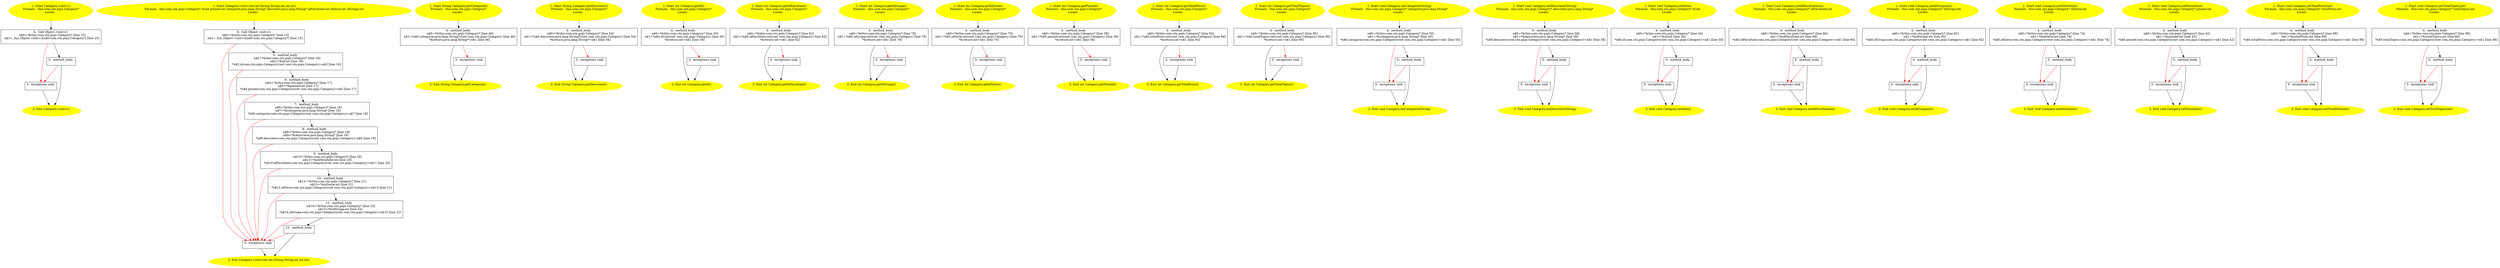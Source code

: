 /* @generated */
digraph cfg {
"com.stn.pojo.Category.<init>().133b223974e4dd59ea2a80d62c53093b_1" [label="1: Start Category.<init>()\nFormals:  this:com.stn.pojo.Category*\nLocals:  \n  " color=yellow style=filled]
	

	 "com.stn.pojo.Category.<init>().133b223974e4dd59ea2a80d62c53093b_1" -> "com.stn.pojo.Category.<init>().133b223974e4dd59ea2a80d62c53093b_4" ;
"com.stn.pojo.Category.<init>().133b223974e4dd59ea2a80d62c53093b_2" [label="2: Exit Category.<init>() \n  " color=yellow style=filled]
	

"com.stn.pojo.Category.<init>().133b223974e4dd59ea2a80d62c53093b_3" [label="3:  exceptions sink \n  " shape="box"]
	

	 "com.stn.pojo.Category.<init>().133b223974e4dd59ea2a80d62c53093b_3" -> "com.stn.pojo.Category.<init>().133b223974e4dd59ea2a80d62c53093b_2" ;
"com.stn.pojo.Category.<init>().133b223974e4dd59ea2a80d62c53093b_4" [label="4:  Call Object.<init>() \n   n$0=*&this:com.stn.pojo.Category* [line 25]\n  n$1=_fun_Object.<init>()(n$0:com.stn.pojo.Category*) [line 25]\n " shape="box"]
	

	 "com.stn.pojo.Category.<init>().133b223974e4dd59ea2a80d62c53093b_4" -> "com.stn.pojo.Category.<init>().133b223974e4dd59ea2a80d62c53093b_5" ;
	 "com.stn.pojo.Category.<init>().133b223974e4dd59ea2a80d62c53093b_4" -> "com.stn.pojo.Category.<init>().133b223974e4dd59ea2a80d62c53093b_3" [color="red" ];
"com.stn.pojo.Category.<init>().133b223974e4dd59ea2a80d62c53093b_5" [label="5:  method_body \n  " shape="box"]
	

	 "com.stn.pojo.Category.<init>().133b223974e4dd59ea2a80d62c53093b_5" -> "com.stn.pojo.Category.<init>().133b223974e4dd59ea2a80d62c53093b_2" ;
	 "com.stn.pojo.Category.<init>().133b223974e4dd59ea2a80d62c53093b_5" -> "com.stn.pojo.Category.<init>().133b223974e4dd59ea2a80d62c53093b_3" [color="red" ];
"com.stn.pojo.Category.<init>(int,int,java.lang.String,java.lang.String,int,int,int).1aae266f94f0ff9797b8d14eb4450d93_1" [label="1: Start Category.<init>(int,int,String,String,int,int,int)\nFormals:  this:com.stn.pojo.Category* id:int pinned:int categorie:java.lang.String* descriere:java.lang.String* idFacultate:int idSerie:int idGrupa:int\nLocals:  \n  " color=yellow style=filled]
	

	 "com.stn.pojo.Category.<init>(int,int,java.lang.String,java.lang.String,int,int,int).1aae266f94f0ff9797b8d14eb4450d93_1" -> "com.stn.pojo.Category.<init>(int,int,java.lang.String,java.lang.String,int,int,int).1aae266f94f0ff9797b8d14eb4450d93_4" ;
"com.stn.pojo.Category.<init>(int,int,java.lang.String,java.lang.String,int,int,int).1aae266f94f0ff9797b8d14eb4450d93_2" [label="2: Exit Category.<init>(int,int,String,String,int,int,int) \n  " color=yellow style=filled]
	

"com.stn.pojo.Category.<init>(int,int,java.lang.String,java.lang.String,int,int,int).1aae266f94f0ff9797b8d14eb4450d93_3" [label="3:  exceptions sink \n  " shape="box"]
	

	 "com.stn.pojo.Category.<init>(int,int,java.lang.String,java.lang.String,int,int,int).1aae266f94f0ff9797b8d14eb4450d93_3" -> "com.stn.pojo.Category.<init>(int,int,java.lang.String,java.lang.String,int,int,int).1aae266f94f0ff9797b8d14eb4450d93_2" ;
"com.stn.pojo.Category.<init>(int,int,java.lang.String,java.lang.String,int,int,int).1aae266f94f0ff9797b8d14eb4450d93_4" [label="4:  Call Object.<init>() \n   n$0=*&this:com.stn.pojo.Category* [line 15]\n  n$1=_fun_Object.<init>()(n$0:com.stn.pojo.Category*) [line 15]\n " shape="box"]
	

	 "com.stn.pojo.Category.<init>(int,int,java.lang.String,java.lang.String,int,int,int).1aae266f94f0ff9797b8d14eb4450d93_4" -> "com.stn.pojo.Category.<init>(int,int,java.lang.String,java.lang.String,int,int,int).1aae266f94f0ff9797b8d14eb4450d93_5" ;
	 "com.stn.pojo.Category.<init>(int,int,java.lang.String,java.lang.String,int,int,int).1aae266f94f0ff9797b8d14eb4450d93_4" -> "com.stn.pojo.Category.<init>(int,int,java.lang.String,java.lang.String,int,int,int).1aae266f94f0ff9797b8d14eb4450d93_3" [color="red" ];
"com.stn.pojo.Category.<init>(int,int,java.lang.String,java.lang.String,int,int,int).1aae266f94f0ff9797b8d14eb4450d93_5" [label="5:  method_body \n   n$2=*&this:com.stn.pojo.Category* [line 16]\n  n$3=*&id:int [line 16]\n  *n$2.id:com.stn.pojo.Category(root com.stn.pojo.Category)=n$3 [line 16]\n " shape="box"]
	

	 "com.stn.pojo.Category.<init>(int,int,java.lang.String,java.lang.String,int,int,int).1aae266f94f0ff9797b8d14eb4450d93_5" -> "com.stn.pojo.Category.<init>(int,int,java.lang.String,java.lang.String,int,int,int).1aae266f94f0ff9797b8d14eb4450d93_6" ;
	 "com.stn.pojo.Category.<init>(int,int,java.lang.String,java.lang.String,int,int,int).1aae266f94f0ff9797b8d14eb4450d93_5" -> "com.stn.pojo.Category.<init>(int,int,java.lang.String,java.lang.String,int,int,int).1aae266f94f0ff9797b8d14eb4450d93_3" [color="red" ];
"com.stn.pojo.Category.<init>(int,int,java.lang.String,java.lang.String,int,int,int).1aae266f94f0ff9797b8d14eb4450d93_6" [label="6:  method_body \n   n$4=*&this:com.stn.pojo.Category* [line 17]\n  n$5=*&pinned:int [line 17]\n  *n$4.pinned:com.stn.pojo.Category(root com.stn.pojo.Category)=n$5 [line 17]\n " shape="box"]
	

	 "com.stn.pojo.Category.<init>(int,int,java.lang.String,java.lang.String,int,int,int).1aae266f94f0ff9797b8d14eb4450d93_6" -> "com.stn.pojo.Category.<init>(int,int,java.lang.String,java.lang.String,int,int,int).1aae266f94f0ff9797b8d14eb4450d93_7" ;
	 "com.stn.pojo.Category.<init>(int,int,java.lang.String,java.lang.String,int,int,int).1aae266f94f0ff9797b8d14eb4450d93_6" -> "com.stn.pojo.Category.<init>(int,int,java.lang.String,java.lang.String,int,int,int).1aae266f94f0ff9797b8d14eb4450d93_3" [color="red" ];
"com.stn.pojo.Category.<init>(int,int,java.lang.String,java.lang.String,int,int,int).1aae266f94f0ff9797b8d14eb4450d93_7" [label="7:  method_body \n   n$6=*&this:com.stn.pojo.Category* [line 18]\n  n$7=*&categorie:java.lang.String* [line 18]\n  *n$6.categorie:com.stn.pojo.Category(root com.stn.pojo.Category)=n$7 [line 18]\n " shape="box"]
	

	 "com.stn.pojo.Category.<init>(int,int,java.lang.String,java.lang.String,int,int,int).1aae266f94f0ff9797b8d14eb4450d93_7" -> "com.stn.pojo.Category.<init>(int,int,java.lang.String,java.lang.String,int,int,int).1aae266f94f0ff9797b8d14eb4450d93_8" ;
	 "com.stn.pojo.Category.<init>(int,int,java.lang.String,java.lang.String,int,int,int).1aae266f94f0ff9797b8d14eb4450d93_7" -> "com.stn.pojo.Category.<init>(int,int,java.lang.String,java.lang.String,int,int,int).1aae266f94f0ff9797b8d14eb4450d93_3" [color="red" ];
"com.stn.pojo.Category.<init>(int,int,java.lang.String,java.lang.String,int,int,int).1aae266f94f0ff9797b8d14eb4450d93_8" [label="8:  method_body \n   n$8=*&this:com.stn.pojo.Category* [line 19]\n  n$9=*&descriere:java.lang.String* [line 19]\n  *n$8.descriere:com.stn.pojo.Category(root com.stn.pojo.Category)=n$9 [line 19]\n " shape="box"]
	

	 "com.stn.pojo.Category.<init>(int,int,java.lang.String,java.lang.String,int,int,int).1aae266f94f0ff9797b8d14eb4450d93_8" -> "com.stn.pojo.Category.<init>(int,int,java.lang.String,java.lang.String,int,int,int).1aae266f94f0ff9797b8d14eb4450d93_9" ;
	 "com.stn.pojo.Category.<init>(int,int,java.lang.String,java.lang.String,int,int,int).1aae266f94f0ff9797b8d14eb4450d93_8" -> "com.stn.pojo.Category.<init>(int,int,java.lang.String,java.lang.String,int,int,int).1aae266f94f0ff9797b8d14eb4450d93_3" [color="red" ];
"com.stn.pojo.Category.<init>(int,int,java.lang.String,java.lang.String,int,int,int).1aae266f94f0ff9797b8d14eb4450d93_9" [label="9:  method_body \n   n$10=*&this:com.stn.pojo.Category* [line 20]\n  n$11=*&idFacultate:int [line 20]\n  *n$10.idFacultate:com.stn.pojo.Category(root com.stn.pojo.Category)=n$11 [line 20]\n " shape="box"]
	

	 "com.stn.pojo.Category.<init>(int,int,java.lang.String,java.lang.String,int,int,int).1aae266f94f0ff9797b8d14eb4450d93_9" -> "com.stn.pojo.Category.<init>(int,int,java.lang.String,java.lang.String,int,int,int).1aae266f94f0ff9797b8d14eb4450d93_10" ;
	 "com.stn.pojo.Category.<init>(int,int,java.lang.String,java.lang.String,int,int,int).1aae266f94f0ff9797b8d14eb4450d93_9" -> "com.stn.pojo.Category.<init>(int,int,java.lang.String,java.lang.String,int,int,int).1aae266f94f0ff9797b8d14eb4450d93_3" [color="red" ];
"com.stn.pojo.Category.<init>(int,int,java.lang.String,java.lang.String,int,int,int).1aae266f94f0ff9797b8d14eb4450d93_10" [label="10:  method_body \n   n$12=*&this:com.stn.pojo.Category* [line 21]\n  n$13=*&idSerie:int [line 21]\n  *n$12.idSerie:com.stn.pojo.Category(root com.stn.pojo.Category)=n$13 [line 21]\n " shape="box"]
	

	 "com.stn.pojo.Category.<init>(int,int,java.lang.String,java.lang.String,int,int,int).1aae266f94f0ff9797b8d14eb4450d93_10" -> "com.stn.pojo.Category.<init>(int,int,java.lang.String,java.lang.String,int,int,int).1aae266f94f0ff9797b8d14eb4450d93_11" ;
	 "com.stn.pojo.Category.<init>(int,int,java.lang.String,java.lang.String,int,int,int).1aae266f94f0ff9797b8d14eb4450d93_10" -> "com.stn.pojo.Category.<init>(int,int,java.lang.String,java.lang.String,int,int,int).1aae266f94f0ff9797b8d14eb4450d93_3" [color="red" ];
"com.stn.pojo.Category.<init>(int,int,java.lang.String,java.lang.String,int,int,int).1aae266f94f0ff9797b8d14eb4450d93_11" [label="11:  method_body \n   n$14=*&this:com.stn.pojo.Category* [line 22]\n  n$15=*&idGrupa:int [line 22]\n  *n$14.idGrupa:com.stn.pojo.Category(root com.stn.pojo.Category)=n$15 [line 22]\n " shape="box"]
	

	 "com.stn.pojo.Category.<init>(int,int,java.lang.String,java.lang.String,int,int,int).1aae266f94f0ff9797b8d14eb4450d93_11" -> "com.stn.pojo.Category.<init>(int,int,java.lang.String,java.lang.String,int,int,int).1aae266f94f0ff9797b8d14eb4450d93_12" ;
	 "com.stn.pojo.Category.<init>(int,int,java.lang.String,java.lang.String,int,int,int).1aae266f94f0ff9797b8d14eb4450d93_11" -> "com.stn.pojo.Category.<init>(int,int,java.lang.String,java.lang.String,int,int,int).1aae266f94f0ff9797b8d14eb4450d93_3" [color="red" ];
"com.stn.pojo.Category.<init>(int,int,java.lang.String,java.lang.String,int,int,int).1aae266f94f0ff9797b8d14eb4450d93_12" [label="12:  method_body \n  " shape="box"]
	

	 "com.stn.pojo.Category.<init>(int,int,java.lang.String,java.lang.String,int,int,int).1aae266f94f0ff9797b8d14eb4450d93_12" -> "com.stn.pojo.Category.<init>(int,int,java.lang.String,java.lang.String,int,int,int).1aae266f94f0ff9797b8d14eb4450d93_2" ;
	 "com.stn.pojo.Category.<init>(int,int,java.lang.String,java.lang.String,int,int,int).1aae266f94f0ff9797b8d14eb4450d93_12" -> "com.stn.pojo.Category.<init>(int,int,java.lang.String,java.lang.String,int,int,int).1aae266f94f0ff9797b8d14eb4450d93_3" [color="red" ];
"com.stn.pojo.Category.getCategorie():java.lang.String.e81b7d59491336b61d8873aaa4d95b77_1" [label="1: Start String Category.getCategorie()\nFormals:  this:com.stn.pojo.Category*\nLocals:  \n  " color=yellow style=filled]
	

	 "com.stn.pojo.Category.getCategorie():java.lang.String.e81b7d59491336b61d8873aaa4d95b77_1" -> "com.stn.pojo.Category.getCategorie():java.lang.String.e81b7d59491336b61d8873aaa4d95b77_4" ;
"com.stn.pojo.Category.getCategorie():java.lang.String.e81b7d59491336b61d8873aaa4d95b77_2" [label="2: Exit String Category.getCategorie() \n  " color=yellow style=filled]
	

"com.stn.pojo.Category.getCategorie():java.lang.String.e81b7d59491336b61d8873aaa4d95b77_3" [label="3:  exceptions sink \n  " shape="box"]
	

	 "com.stn.pojo.Category.getCategorie():java.lang.String.e81b7d59491336b61d8873aaa4d95b77_3" -> "com.stn.pojo.Category.getCategorie():java.lang.String.e81b7d59491336b61d8873aaa4d95b77_2" ;
"com.stn.pojo.Category.getCategorie():java.lang.String.e81b7d59491336b61d8873aaa4d95b77_4" [label="4:  method_body \n   n$0=*&this:com.stn.pojo.Category* [line 46]\n  n$1=*n$0.categorie:java.lang.String*(root com.stn.pojo.Category) [line 46]\n  *&return:java.lang.String*=n$1 [line 46]\n " shape="box"]
	

	 "com.stn.pojo.Category.getCategorie():java.lang.String.e81b7d59491336b61d8873aaa4d95b77_4" -> "com.stn.pojo.Category.getCategorie():java.lang.String.e81b7d59491336b61d8873aaa4d95b77_2" ;
	 "com.stn.pojo.Category.getCategorie():java.lang.String.e81b7d59491336b61d8873aaa4d95b77_4" -> "com.stn.pojo.Category.getCategorie():java.lang.String.e81b7d59491336b61d8873aaa4d95b77_3" [color="red" ];
"com.stn.pojo.Category.getDescriere():java.lang.String.9dda7602b91f8e2e0be86948018e4f03_1" [label="1: Start String Category.getDescriere()\nFormals:  this:com.stn.pojo.Category*\nLocals:  \n  " color=yellow style=filled]
	

	 "com.stn.pojo.Category.getDescriere():java.lang.String.9dda7602b91f8e2e0be86948018e4f03_1" -> "com.stn.pojo.Category.getDescriere():java.lang.String.9dda7602b91f8e2e0be86948018e4f03_4" ;
"com.stn.pojo.Category.getDescriere():java.lang.String.9dda7602b91f8e2e0be86948018e4f03_2" [label="2: Exit String Category.getDescriere() \n  " color=yellow style=filled]
	

"com.stn.pojo.Category.getDescriere():java.lang.String.9dda7602b91f8e2e0be86948018e4f03_3" [label="3:  exceptions sink \n  " shape="box"]
	

	 "com.stn.pojo.Category.getDescriere():java.lang.String.9dda7602b91f8e2e0be86948018e4f03_3" -> "com.stn.pojo.Category.getDescriere():java.lang.String.9dda7602b91f8e2e0be86948018e4f03_2" ;
"com.stn.pojo.Category.getDescriere():java.lang.String.9dda7602b91f8e2e0be86948018e4f03_4" [label="4:  method_body \n   n$0=*&this:com.stn.pojo.Category* [line 54]\n  n$1=*n$0.descriere:java.lang.String*(root com.stn.pojo.Category) [line 54]\n  *&return:java.lang.String*=n$1 [line 54]\n " shape="box"]
	

	 "com.stn.pojo.Category.getDescriere():java.lang.String.9dda7602b91f8e2e0be86948018e4f03_4" -> "com.stn.pojo.Category.getDescriere():java.lang.String.9dda7602b91f8e2e0be86948018e4f03_2" ;
	 "com.stn.pojo.Category.getDescriere():java.lang.String.9dda7602b91f8e2e0be86948018e4f03_4" -> "com.stn.pojo.Category.getDescriere():java.lang.String.9dda7602b91f8e2e0be86948018e4f03_3" [color="red" ];
"com.stn.pojo.Category.getId():int.3027f11b9dd93d60ab2ac59e308c39fd_1" [label="1: Start int Category.getId()\nFormals:  this:com.stn.pojo.Category*\nLocals:  \n  " color=yellow style=filled]
	

	 "com.stn.pojo.Category.getId():int.3027f11b9dd93d60ab2ac59e308c39fd_1" -> "com.stn.pojo.Category.getId():int.3027f11b9dd93d60ab2ac59e308c39fd_4" ;
"com.stn.pojo.Category.getId():int.3027f11b9dd93d60ab2ac59e308c39fd_2" [label="2: Exit int Category.getId() \n  " color=yellow style=filled]
	

"com.stn.pojo.Category.getId():int.3027f11b9dd93d60ab2ac59e308c39fd_3" [label="3:  exceptions sink \n  " shape="box"]
	

	 "com.stn.pojo.Category.getId():int.3027f11b9dd93d60ab2ac59e308c39fd_3" -> "com.stn.pojo.Category.getId():int.3027f11b9dd93d60ab2ac59e308c39fd_2" ;
"com.stn.pojo.Category.getId():int.3027f11b9dd93d60ab2ac59e308c39fd_4" [label="4:  method_body \n   n$0=*&this:com.stn.pojo.Category* [line 30]\n  n$1=*n$0.id:int(root com.stn.pojo.Category) [line 30]\n  *&return:int=n$1 [line 30]\n " shape="box"]
	

	 "com.stn.pojo.Category.getId():int.3027f11b9dd93d60ab2ac59e308c39fd_4" -> "com.stn.pojo.Category.getId():int.3027f11b9dd93d60ab2ac59e308c39fd_2" ;
	 "com.stn.pojo.Category.getId():int.3027f11b9dd93d60ab2ac59e308c39fd_4" -> "com.stn.pojo.Category.getId():int.3027f11b9dd93d60ab2ac59e308c39fd_3" [color="red" ];
"com.stn.pojo.Category.getIdFacultate():int.0cd1dce678eddec32bf090e7f7339c47_1" [label="1: Start int Category.getIdFacultate()\nFormals:  this:com.stn.pojo.Category*\nLocals:  \n  " color=yellow style=filled]
	

	 "com.stn.pojo.Category.getIdFacultate():int.0cd1dce678eddec32bf090e7f7339c47_1" -> "com.stn.pojo.Category.getIdFacultate():int.0cd1dce678eddec32bf090e7f7339c47_4" ;
"com.stn.pojo.Category.getIdFacultate():int.0cd1dce678eddec32bf090e7f7339c47_2" [label="2: Exit int Category.getIdFacultate() \n  " color=yellow style=filled]
	

"com.stn.pojo.Category.getIdFacultate():int.0cd1dce678eddec32bf090e7f7339c47_3" [label="3:  exceptions sink \n  " shape="box"]
	

	 "com.stn.pojo.Category.getIdFacultate():int.0cd1dce678eddec32bf090e7f7339c47_3" -> "com.stn.pojo.Category.getIdFacultate():int.0cd1dce678eddec32bf090e7f7339c47_2" ;
"com.stn.pojo.Category.getIdFacultate():int.0cd1dce678eddec32bf090e7f7339c47_4" [label="4:  method_body \n   n$0=*&this:com.stn.pojo.Category* [line 62]\n  n$1=*n$0.idFacultate:int(root com.stn.pojo.Category) [line 62]\n  *&return:int=n$1 [line 62]\n " shape="box"]
	

	 "com.stn.pojo.Category.getIdFacultate():int.0cd1dce678eddec32bf090e7f7339c47_4" -> "com.stn.pojo.Category.getIdFacultate():int.0cd1dce678eddec32bf090e7f7339c47_2" ;
	 "com.stn.pojo.Category.getIdFacultate():int.0cd1dce678eddec32bf090e7f7339c47_4" -> "com.stn.pojo.Category.getIdFacultate():int.0cd1dce678eddec32bf090e7f7339c47_3" [color="red" ];
"com.stn.pojo.Category.getIdGrupa():int.eec3c55f6798c2995750a58847b71ec9_1" [label="1: Start int Category.getIdGrupa()\nFormals:  this:com.stn.pojo.Category*\nLocals:  \n  " color=yellow style=filled]
	

	 "com.stn.pojo.Category.getIdGrupa():int.eec3c55f6798c2995750a58847b71ec9_1" -> "com.stn.pojo.Category.getIdGrupa():int.eec3c55f6798c2995750a58847b71ec9_4" ;
"com.stn.pojo.Category.getIdGrupa():int.eec3c55f6798c2995750a58847b71ec9_2" [label="2: Exit int Category.getIdGrupa() \n  " color=yellow style=filled]
	

"com.stn.pojo.Category.getIdGrupa():int.eec3c55f6798c2995750a58847b71ec9_3" [label="3:  exceptions sink \n  " shape="box"]
	

	 "com.stn.pojo.Category.getIdGrupa():int.eec3c55f6798c2995750a58847b71ec9_3" -> "com.stn.pojo.Category.getIdGrupa():int.eec3c55f6798c2995750a58847b71ec9_2" ;
"com.stn.pojo.Category.getIdGrupa():int.eec3c55f6798c2995750a58847b71ec9_4" [label="4:  method_body \n   n$0=*&this:com.stn.pojo.Category* [line 78]\n  n$1=*n$0.idGrupa:int(root com.stn.pojo.Category) [line 78]\n  *&return:int=n$1 [line 78]\n " shape="box"]
	

	 "com.stn.pojo.Category.getIdGrupa():int.eec3c55f6798c2995750a58847b71ec9_4" -> "com.stn.pojo.Category.getIdGrupa():int.eec3c55f6798c2995750a58847b71ec9_2" ;
	 "com.stn.pojo.Category.getIdGrupa():int.eec3c55f6798c2995750a58847b71ec9_4" -> "com.stn.pojo.Category.getIdGrupa():int.eec3c55f6798c2995750a58847b71ec9_3" [color="red" ];
"com.stn.pojo.Category.getIdSerie():int.d64ccc5dc60a6ba1619215e44eca51d5_1" [label="1: Start int Category.getIdSerie()\nFormals:  this:com.stn.pojo.Category*\nLocals:  \n  " color=yellow style=filled]
	

	 "com.stn.pojo.Category.getIdSerie():int.d64ccc5dc60a6ba1619215e44eca51d5_1" -> "com.stn.pojo.Category.getIdSerie():int.d64ccc5dc60a6ba1619215e44eca51d5_4" ;
"com.stn.pojo.Category.getIdSerie():int.d64ccc5dc60a6ba1619215e44eca51d5_2" [label="2: Exit int Category.getIdSerie() \n  " color=yellow style=filled]
	

"com.stn.pojo.Category.getIdSerie():int.d64ccc5dc60a6ba1619215e44eca51d5_3" [label="3:  exceptions sink \n  " shape="box"]
	

	 "com.stn.pojo.Category.getIdSerie():int.d64ccc5dc60a6ba1619215e44eca51d5_3" -> "com.stn.pojo.Category.getIdSerie():int.d64ccc5dc60a6ba1619215e44eca51d5_2" ;
"com.stn.pojo.Category.getIdSerie():int.d64ccc5dc60a6ba1619215e44eca51d5_4" [label="4:  method_body \n   n$0=*&this:com.stn.pojo.Category* [line 70]\n  n$1=*n$0.idSerie:int(root com.stn.pojo.Category) [line 70]\n  *&return:int=n$1 [line 70]\n " shape="box"]
	

	 "com.stn.pojo.Category.getIdSerie():int.d64ccc5dc60a6ba1619215e44eca51d5_4" -> "com.stn.pojo.Category.getIdSerie():int.d64ccc5dc60a6ba1619215e44eca51d5_2" ;
	 "com.stn.pojo.Category.getIdSerie():int.d64ccc5dc60a6ba1619215e44eca51d5_4" -> "com.stn.pojo.Category.getIdSerie():int.d64ccc5dc60a6ba1619215e44eca51d5_3" [color="red" ];
"com.stn.pojo.Category.getPinned():int.5620b3f49b31498536fd75bfecc4ac32_1" [label="1: Start int Category.getPinned()\nFormals:  this:com.stn.pojo.Category*\nLocals:  \n  " color=yellow style=filled]
	

	 "com.stn.pojo.Category.getPinned():int.5620b3f49b31498536fd75bfecc4ac32_1" -> "com.stn.pojo.Category.getPinned():int.5620b3f49b31498536fd75bfecc4ac32_4" ;
"com.stn.pojo.Category.getPinned():int.5620b3f49b31498536fd75bfecc4ac32_2" [label="2: Exit int Category.getPinned() \n  " color=yellow style=filled]
	

"com.stn.pojo.Category.getPinned():int.5620b3f49b31498536fd75bfecc4ac32_3" [label="3:  exceptions sink \n  " shape="box"]
	

	 "com.stn.pojo.Category.getPinned():int.5620b3f49b31498536fd75bfecc4ac32_3" -> "com.stn.pojo.Category.getPinned():int.5620b3f49b31498536fd75bfecc4ac32_2" ;
"com.stn.pojo.Category.getPinned():int.5620b3f49b31498536fd75bfecc4ac32_4" [label="4:  method_body \n   n$0=*&this:com.stn.pojo.Category* [line 38]\n  n$1=*n$0.pinned:int(root com.stn.pojo.Category) [line 38]\n  *&return:int=n$1 [line 38]\n " shape="box"]
	

	 "com.stn.pojo.Category.getPinned():int.5620b3f49b31498536fd75bfecc4ac32_4" -> "com.stn.pojo.Category.getPinned():int.5620b3f49b31498536fd75bfecc4ac32_2" ;
	 "com.stn.pojo.Category.getPinned():int.5620b3f49b31498536fd75bfecc4ac32_4" -> "com.stn.pojo.Category.getPinned():int.5620b3f49b31498536fd75bfecc4ac32_3" [color="red" ];
"com.stn.pojo.Category.getTotalPosts():int.c836076f8503f022a49899828220fc2a_1" [label="1: Start int Category.getTotalPosts()\nFormals:  this:com.stn.pojo.Category*\nLocals:  \n  " color=yellow style=filled]
	

	 "com.stn.pojo.Category.getTotalPosts():int.c836076f8503f022a49899828220fc2a_1" -> "com.stn.pojo.Category.getTotalPosts():int.c836076f8503f022a49899828220fc2a_4" ;
"com.stn.pojo.Category.getTotalPosts():int.c836076f8503f022a49899828220fc2a_2" [label="2: Exit int Category.getTotalPosts() \n  " color=yellow style=filled]
	

"com.stn.pojo.Category.getTotalPosts():int.c836076f8503f022a49899828220fc2a_3" [label="3:  exceptions sink \n  " shape="box"]
	

	 "com.stn.pojo.Category.getTotalPosts():int.c836076f8503f022a49899828220fc2a_3" -> "com.stn.pojo.Category.getTotalPosts():int.c836076f8503f022a49899828220fc2a_2" ;
"com.stn.pojo.Category.getTotalPosts():int.c836076f8503f022a49899828220fc2a_4" [label="4:  method_body \n   n$0=*&this:com.stn.pojo.Category* [line 94]\n  n$1=*n$0.totalPosts:int(root com.stn.pojo.Category) [line 94]\n  *&return:int=n$1 [line 94]\n " shape="box"]
	

	 "com.stn.pojo.Category.getTotalPosts():int.c836076f8503f022a49899828220fc2a_4" -> "com.stn.pojo.Category.getTotalPosts():int.c836076f8503f022a49899828220fc2a_2" ;
	 "com.stn.pojo.Category.getTotalPosts():int.c836076f8503f022a49899828220fc2a_4" -> "com.stn.pojo.Category.getTotalPosts():int.c836076f8503f022a49899828220fc2a_3" [color="red" ];
"com.stn.pojo.Category.getTotalTopics():int.2e4e6aede70e15e19d7d3eec53a04a35_1" [label="1: Start int Category.getTotalTopics()\nFormals:  this:com.stn.pojo.Category*\nLocals:  \n  " color=yellow style=filled]
	

	 "com.stn.pojo.Category.getTotalTopics():int.2e4e6aede70e15e19d7d3eec53a04a35_1" -> "com.stn.pojo.Category.getTotalTopics():int.2e4e6aede70e15e19d7d3eec53a04a35_4" ;
"com.stn.pojo.Category.getTotalTopics():int.2e4e6aede70e15e19d7d3eec53a04a35_2" [label="2: Exit int Category.getTotalTopics() \n  " color=yellow style=filled]
	

"com.stn.pojo.Category.getTotalTopics():int.2e4e6aede70e15e19d7d3eec53a04a35_3" [label="3:  exceptions sink \n  " shape="box"]
	

	 "com.stn.pojo.Category.getTotalTopics():int.2e4e6aede70e15e19d7d3eec53a04a35_3" -> "com.stn.pojo.Category.getTotalTopics():int.2e4e6aede70e15e19d7d3eec53a04a35_2" ;
"com.stn.pojo.Category.getTotalTopics():int.2e4e6aede70e15e19d7d3eec53a04a35_4" [label="4:  method_body \n   n$0=*&this:com.stn.pojo.Category* [line 90]\n  n$1=*n$0.totalTopics:int(root com.stn.pojo.Category) [line 90]\n  *&return:int=n$1 [line 90]\n " shape="box"]
	

	 "com.stn.pojo.Category.getTotalTopics():int.2e4e6aede70e15e19d7d3eec53a04a35_4" -> "com.stn.pojo.Category.getTotalTopics():int.2e4e6aede70e15e19d7d3eec53a04a35_2" ;
	 "com.stn.pojo.Category.getTotalTopics():int.2e4e6aede70e15e19d7d3eec53a04a35_4" -> "com.stn.pojo.Category.getTotalTopics():int.2e4e6aede70e15e19d7d3eec53a04a35_3" [color="red" ];
"com.stn.pojo.Category.setCategorie(java.lang.String):void.fd2f0492e12a3b1ebf8c62ed257a131f_1" [label="1: Start void Category.setCategorie(String)\nFormals:  this:com.stn.pojo.Category* categorie:java.lang.String*\nLocals:  \n  " color=yellow style=filled]
	

	 "com.stn.pojo.Category.setCategorie(java.lang.String):void.fd2f0492e12a3b1ebf8c62ed257a131f_1" -> "com.stn.pojo.Category.setCategorie(java.lang.String):void.fd2f0492e12a3b1ebf8c62ed257a131f_4" ;
"com.stn.pojo.Category.setCategorie(java.lang.String):void.fd2f0492e12a3b1ebf8c62ed257a131f_2" [label="2: Exit void Category.setCategorie(String) \n  " color=yellow style=filled]
	

"com.stn.pojo.Category.setCategorie(java.lang.String):void.fd2f0492e12a3b1ebf8c62ed257a131f_3" [label="3:  exceptions sink \n  " shape="box"]
	

	 "com.stn.pojo.Category.setCategorie(java.lang.String):void.fd2f0492e12a3b1ebf8c62ed257a131f_3" -> "com.stn.pojo.Category.setCategorie(java.lang.String):void.fd2f0492e12a3b1ebf8c62ed257a131f_2" ;
"com.stn.pojo.Category.setCategorie(java.lang.String):void.fd2f0492e12a3b1ebf8c62ed257a131f_4" [label="4:  method_body \n   n$0=*&this:com.stn.pojo.Category* [line 50]\n  n$1=*&categorie:java.lang.String* [line 50]\n  *n$0.categorie:com.stn.pojo.Category(root com.stn.pojo.Category)=n$1 [line 50]\n " shape="box"]
	

	 "com.stn.pojo.Category.setCategorie(java.lang.String):void.fd2f0492e12a3b1ebf8c62ed257a131f_4" -> "com.stn.pojo.Category.setCategorie(java.lang.String):void.fd2f0492e12a3b1ebf8c62ed257a131f_5" ;
	 "com.stn.pojo.Category.setCategorie(java.lang.String):void.fd2f0492e12a3b1ebf8c62ed257a131f_4" -> "com.stn.pojo.Category.setCategorie(java.lang.String):void.fd2f0492e12a3b1ebf8c62ed257a131f_3" [color="red" ];
"com.stn.pojo.Category.setCategorie(java.lang.String):void.fd2f0492e12a3b1ebf8c62ed257a131f_5" [label="5:  method_body \n  " shape="box"]
	

	 "com.stn.pojo.Category.setCategorie(java.lang.String):void.fd2f0492e12a3b1ebf8c62ed257a131f_5" -> "com.stn.pojo.Category.setCategorie(java.lang.String):void.fd2f0492e12a3b1ebf8c62ed257a131f_2" ;
	 "com.stn.pojo.Category.setCategorie(java.lang.String):void.fd2f0492e12a3b1ebf8c62ed257a131f_5" -> "com.stn.pojo.Category.setCategorie(java.lang.String):void.fd2f0492e12a3b1ebf8c62ed257a131f_3" [color="red" ];
"com.stn.pojo.Category.setDescriere(java.lang.String):void.a6d87d5f3e1e4fc69b611a5ea5b26b1b_1" [label="1: Start void Category.setDescriere(String)\nFormals:  this:com.stn.pojo.Category* descriere:java.lang.String*\nLocals:  \n  " color=yellow style=filled]
	

	 "com.stn.pojo.Category.setDescriere(java.lang.String):void.a6d87d5f3e1e4fc69b611a5ea5b26b1b_1" -> "com.stn.pojo.Category.setDescriere(java.lang.String):void.a6d87d5f3e1e4fc69b611a5ea5b26b1b_4" ;
"com.stn.pojo.Category.setDescriere(java.lang.String):void.a6d87d5f3e1e4fc69b611a5ea5b26b1b_2" [label="2: Exit void Category.setDescriere(String) \n  " color=yellow style=filled]
	

"com.stn.pojo.Category.setDescriere(java.lang.String):void.a6d87d5f3e1e4fc69b611a5ea5b26b1b_3" [label="3:  exceptions sink \n  " shape="box"]
	

	 "com.stn.pojo.Category.setDescriere(java.lang.String):void.a6d87d5f3e1e4fc69b611a5ea5b26b1b_3" -> "com.stn.pojo.Category.setDescriere(java.lang.String):void.a6d87d5f3e1e4fc69b611a5ea5b26b1b_2" ;
"com.stn.pojo.Category.setDescriere(java.lang.String):void.a6d87d5f3e1e4fc69b611a5ea5b26b1b_4" [label="4:  method_body \n   n$0=*&this:com.stn.pojo.Category* [line 58]\n  n$1=*&descriere:java.lang.String* [line 58]\n  *n$0.descriere:com.stn.pojo.Category(root com.stn.pojo.Category)=n$1 [line 58]\n " shape="box"]
	

	 "com.stn.pojo.Category.setDescriere(java.lang.String):void.a6d87d5f3e1e4fc69b611a5ea5b26b1b_4" -> "com.stn.pojo.Category.setDescriere(java.lang.String):void.a6d87d5f3e1e4fc69b611a5ea5b26b1b_5" ;
	 "com.stn.pojo.Category.setDescriere(java.lang.String):void.a6d87d5f3e1e4fc69b611a5ea5b26b1b_4" -> "com.stn.pojo.Category.setDescriere(java.lang.String):void.a6d87d5f3e1e4fc69b611a5ea5b26b1b_3" [color="red" ];
"com.stn.pojo.Category.setDescriere(java.lang.String):void.a6d87d5f3e1e4fc69b611a5ea5b26b1b_5" [label="5:  method_body \n  " shape="box"]
	

	 "com.stn.pojo.Category.setDescriere(java.lang.String):void.a6d87d5f3e1e4fc69b611a5ea5b26b1b_5" -> "com.stn.pojo.Category.setDescriere(java.lang.String):void.a6d87d5f3e1e4fc69b611a5ea5b26b1b_2" ;
	 "com.stn.pojo.Category.setDescriere(java.lang.String):void.a6d87d5f3e1e4fc69b611a5ea5b26b1b_5" -> "com.stn.pojo.Category.setDescriere(java.lang.String):void.a6d87d5f3e1e4fc69b611a5ea5b26b1b_3" [color="red" ];
"com.stn.pojo.Category.setId(int):void.bba9862214bf38985b5cb8aceeff588a_1" [label="1: Start void Category.setId(int)\nFormals:  this:com.stn.pojo.Category* id:int\nLocals:  \n  " color=yellow style=filled]
	

	 "com.stn.pojo.Category.setId(int):void.bba9862214bf38985b5cb8aceeff588a_1" -> "com.stn.pojo.Category.setId(int):void.bba9862214bf38985b5cb8aceeff588a_4" ;
"com.stn.pojo.Category.setId(int):void.bba9862214bf38985b5cb8aceeff588a_2" [label="2: Exit void Category.setId(int) \n  " color=yellow style=filled]
	

"com.stn.pojo.Category.setId(int):void.bba9862214bf38985b5cb8aceeff588a_3" [label="3:  exceptions sink \n  " shape="box"]
	

	 "com.stn.pojo.Category.setId(int):void.bba9862214bf38985b5cb8aceeff588a_3" -> "com.stn.pojo.Category.setId(int):void.bba9862214bf38985b5cb8aceeff588a_2" ;
"com.stn.pojo.Category.setId(int):void.bba9862214bf38985b5cb8aceeff588a_4" [label="4:  method_body \n   n$0=*&this:com.stn.pojo.Category* [line 34]\n  n$1=*&id:int [line 34]\n  *n$0.id:com.stn.pojo.Category(root com.stn.pojo.Category)=n$1 [line 34]\n " shape="box"]
	

	 "com.stn.pojo.Category.setId(int):void.bba9862214bf38985b5cb8aceeff588a_4" -> "com.stn.pojo.Category.setId(int):void.bba9862214bf38985b5cb8aceeff588a_5" ;
	 "com.stn.pojo.Category.setId(int):void.bba9862214bf38985b5cb8aceeff588a_4" -> "com.stn.pojo.Category.setId(int):void.bba9862214bf38985b5cb8aceeff588a_3" [color="red" ];
"com.stn.pojo.Category.setId(int):void.bba9862214bf38985b5cb8aceeff588a_5" [label="5:  method_body \n  " shape="box"]
	

	 "com.stn.pojo.Category.setId(int):void.bba9862214bf38985b5cb8aceeff588a_5" -> "com.stn.pojo.Category.setId(int):void.bba9862214bf38985b5cb8aceeff588a_2" ;
	 "com.stn.pojo.Category.setId(int):void.bba9862214bf38985b5cb8aceeff588a_5" -> "com.stn.pojo.Category.setId(int):void.bba9862214bf38985b5cb8aceeff588a_3" [color="red" ];
"com.stn.pojo.Category.setIdFacultate(int):void.635b9fecbcbd0c30a6edc359a91bcd8c_1" [label="1: Start void Category.setIdFacultate(int)\nFormals:  this:com.stn.pojo.Category* idFacultate:int\nLocals:  \n  " color=yellow style=filled]
	

	 "com.stn.pojo.Category.setIdFacultate(int):void.635b9fecbcbd0c30a6edc359a91bcd8c_1" -> "com.stn.pojo.Category.setIdFacultate(int):void.635b9fecbcbd0c30a6edc359a91bcd8c_4" ;
"com.stn.pojo.Category.setIdFacultate(int):void.635b9fecbcbd0c30a6edc359a91bcd8c_2" [label="2: Exit void Category.setIdFacultate(int) \n  " color=yellow style=filled]
	

"com.stn.pojo.Category.setIdFacultate(int):void.635b9fecbcbd0c30a6edc359a91bcd8c_3" [label="3:  exceptions sink \n  " shape="box"]
	

	 "com.stn.pojo.Category.setIdFacultate(int):void.635b9fecbcbd0c30a6edc359a91bcd8c_3" -> "com.stn.pojo.Category.setIdFacultate(int):void.635b9fecbcbd0c30a6edc359a91bcd8c_2" ;
"com.stn.pojo.Category.setIdFacultate(int):void.635b9fecbcbd0c30a6edc359a91bcd8c_4" [label="4:  method_body \n   n$0=*&this:com.stn.pojo.Category* [line 66]\n  n$1=*&idFacultate:int [line 66]\n  *n$0.idFacultate:com.stn.pojo.Category(root com.stn.pojo.Category)=n$1 [line 66]\n " shape="box"]
	

	 "com.stn.pojo.Category.setIdFacultate(int):void.635b9fecbcbd0c30a6edc359a91bcd8c_4" -> "com.stn.pojo.Category.setIdFacultate(int):void.635b9fecbcbd0c30a6edc359a91bcd8c_5" ;
	 "com.stn.pojo.Category.setIdFacultate(int):void.635b9fecbcbd0c30a6edc359a91bcd8c_4" -> "com.stn.pojo.Category.setIdFacultate(int):void.635b9fecbcbd0c30a6edc359a91bcd8c_3" [color="red" ];
"com.stn.pojo.Category.setIdFacultate(int):void.635b9fecbcbd0c30a6edc359a91bcd8c_5" [label="5:  method_body \n  " shape="box"]
	

	 "com.stn.pojo.Category.setIdFacultate(int):void.635b9fecbcbd0c30a6edc359a91bcd8c_5" -> "com.stn.pojo.Category.setIdFacultate(int):void.635b9fecbcbd0c30a6edc359a91bcd8c_2" ;
	 "com.stn.pojo.Category.setIdFacultate(int):void.635b9fecbcbd0c30a6edc359a91bcd8c_5" -> "com.stn.pojo.Category.setIdFacultate(int):void.635b9fecbcbd0c30a6edc359a91bcd8c_3" [color="red" ];
"com.stn.pojo.Category.setIdGrupa(int):void.a9b3a71bf28726c96b0c460cccd84e91_1" [label="1: Start void Category.setIdGrupa(int)\nFormals:  this:com.stn.pojo.Category* idGrupa:int\nLocals:  \n  " color=yellow style=filled]
	

	 "com.stn.pojo.Category.setIdGrupa(int):void.a9b3a71bf28726c96b0c460cccd84e91_1" -> "com.stn.pojo.Category.setIdGrupa(int):void.a9b3a71bf28726c96b0c460cccd84e91_4" ;
"com.stn.pojo.Category.setIdGrupa(int):void.a9b3a71bf28726c96b0c460cccd84e91_2" [label="2: Exit void Category.setIdGrupa(int) \n  " color=yellow style=filled]
	

"com.stn.pojo.Category.setIdGrupa(int):void.a9b3a71bf28726c96b0c460cccd84e91_3" [label="3:  exceptions sink \n  " shape="box"]
	

	 "com.stn.pojo.Category.setIdGrupa(int):void.a9b3a71bf28726c96b0c460cccd84e91_3" -> "com.stn.pojo.Category.setIdGrupa(int):void.a9b3a71bf28726c96b0c460cccd84e91_2" ;
"com.stn.pojo.Category.setIdGrupa(int):void.a9b3a71bf28726c96b0c460cccd84e91_4" [label="4:  method_body \n   n$0=*&this:com.stn.pojo.Category* [line 82]\n  n$1=*&idGrupa:int [line 82]\n  *n$0.idGrupa:com.stn.pojo.Category(root com.stn.pojo.Category)=n$1 [line 82]\n " shape="box"]
	

	 "com.stn.pojo.Category.setIdGrupa(int):void.a9b3a71bf28726c96b0c460cccd84e91_4" -> "com.stn.pojo.Category.setIdGrupa(int):void.a9b3a71bf28726c96b0c460cccd84e91_5" ;
	 "com.stn.pojo.Category.setIdGrupa(int):void.a9b3a71bf28726c96b0c460cccd84e91_4" -> "com.stn.pojo.Category.setIdGrupa(int):void.a9b3a71bf28726c96b0c460cccd84e91_3" [color="red" ];
"com.stn.pojo.Category.setIdGrupa(int):void.a9b3a71bf28726c96b0c460cccd84e91_5" [label="5:  method_body \n  " shape="box"]
	

	 "com.stn.pojo.Category.setIdGrupa(int):void.a9b3a71bf28726c96b0c460cccd84e91_5" -> "com.stn.pojo.Category.setIdGrupa(int):void.a9b3a71bf28726c96b0c460cccd84e91_2" ;
	 "com.stn.pojo.Category.setIdGrupa(int):void.a9b3a71bf28726c96b0c460cccd84e91_5" -> "com.stn.pojo.Category.setIdGrupa(int):void.a9b3a71bf28726c96b0c460cccd84e91_3" [color="red" ];
"com.stn.pojo.Category.setIdSerie(int):void.7c84f4229014f04e0d3f960075dfadfa_1" [label="1: Start void Category.setIdSerie(int)\nFormals:  this:com.stn.pojo.Category* idSerie:int\nLocals:  \n  " color=yellow style=filled]
	

	 "com.stn.pojo.Category.setIdSerie(int):void.7c84f4229014f04e0d3f960075dfadfa_1" -> "com.stn.pojo.Category.setIdSerie(int):void.7c84f4229014f04e0d3f960075dfadfa_4" ;
"com.stn.pojo.Category.setIdSerie(int):void.7c84f4229014f04e0d3f960075dfadfa_2" [label="2: Exit void Category.setIdSerie(int) \n  " color=yellow style=filled]
	

"com.stn.pojo.Category.setIdSerie(int):void.7c84f4229014f04e0d3f960075dfadfa_3" [label="3:  exceptions sink \n  " shape="box"]
	

	 "com.stn.pojo.Category.setIdSerie(int):void.7c84f4229014f04e0d3f960075dfadfa_3" -> "com.stn.pojo.Category.setIdSerie(int):void.7c84f4229014f04e0d3f960075dfadfa_2" ;
"com.stn.pojo.Category.setIdSerie(int):void.7c84f4229014f04e0d3f960075dfadfa_4" [label="4:  method_body \n   n$0=*&this:com.stn.pojo.Category* [line 74]\n  n$1=*&idSerie:int [line 74]\n  *n$0.idSerie:com.stn.pojo.Category(root com.stn.pojo.Category)=n$1 [line 74]\n " shape="box"]
	

	 "com.stn.pojo.Category.setIdSerie(int):void.7c84f4229014f04e0d3f960075dfadfa_4" -> "com.stn.pojo.Category.setIdSerie(int):void.7c84f4229014f04e0d3f960075dfadfa_5" ;
	 "com.stn.pojo.Category.setIdSerie(int):void.7c84f4229014f04e0d3f960075dfadfa_4" -> "com.stn.pojo.Category.setIdSerie(int):void.7c84f4229014f04e0d3f960075dfadfa_3" [color="red" ];
"com.stn.pojo.Category.setIdSerie(int):void.7c84f4229014f04e0d3f960075dfadfa_5" [label="5:  method_body \n  " shape="box"]
	

	 "com.stn.pojo.Category.setIdSerie(int):void.7c84f4229014f04e0d3f960075dfadfa_5" -> "com.stn.pojo.Category.setIdSerie(int):void.7c84f4229014f04e0d3f960075dfadfa_2" ;
	 "com.stn.pojo.Category.setIdSerie(int):void.7c84f4229014f04e0d3f960075dfadfa_5" -> "com.stn.pojo.Category.setIdSerie(int):void.7c84f4229014f04e0d3f960075dfadfa_3" [color="red" ];
"com.stn.pojo.Category.setPinned(int):void.2d49c7f3df03cd61d09fe86e95627630_1" [label="1: Start void Category.setPinned(int)\nFormals:  this:com.stn.pojo.Category* pinned:int\nLocals:  \n  " color=yellow style=filled]
	

	 "com.stn.pojo.Category.setPinned(int):void.2d49c7f3df03cd61d09fe86e95627630_1" -> "com.stn.pojo.Category.setPinned(int):void.2d49c7f3df03cd61d09fe86e95627630_4" ;
"com.stn.pojo.Category.setPinned(int):void.2d49c7f3df03cd61d09fe86e95627630_2" [label="2: Exit void Category.setPinned(int) \n  " color=yellow style=filled]
	

"com.stn.pojo.Category.setPinned(int):void.2d49c7f3df03cd61d09fe86e95627630_3" [label="3:  exceptions sink \n  " shape="box"]
	

	 "com.stn.pojo.Category.setPinned(int):void.2d49c7f3df03cd61d09fe86e95627630_3" -> "com.stn.pojo.Category.setPinned(int):void.2d49c7f3df03cd61d09fe86e95627630_2" ;
"com.stn.pojo.Category.setPinned(int):void.2d49c7f3df03cd61d09fe86e95627630_4" [label="4:  method_body \n   n$0=*&this:com.stn.pojo.Category* [line 42]\n  n$1=*&pinned:int [line 42]\n  *n$0.pinned:com.stn.pojo.Category(root com.stn.pojo.Category)=n$1 [line 42]\n " shape="box"]
	

	 "com.stn.pojo.Category.setPinned(int):void.2d49c7f3df03cd61d09fe86e95627630_4" -> "com.stn.pojo.Category.setPinned(int):void.2d49c7f3df03cd61d09fe86e95627630_5" ;
	 "com.stn.pojo.Category.setPinned(int):void.2d49c7f3df03cd61d09fe86e95627630_4" -> "com.stn.pojo.Category.setPinned(int):void.2d49c7f3df03cd61d09fe86e95627630_3" [color="red" ];
"com.stn.pojo.Category.setPinned(int):void.2d49c7f3df03cd61d09fe86e95627630_5" [label="5:  method_body \n  " shape="box"]
	

	 "com.stn.pojo.Category.setPinned(int):void.2d49c7f3df03cd61d09fe86e95627630_5" -> "com.stn.pojo.Category.setPinned(int):void.2d49c7f3df03cd61d09fe86e95627630_2" ;
	 "com.stn.pojo.Category.setPinned(int):void.2d49c7f3df03cd61d09fe86e95627630_5" -> "com.stn.pojo.Category.setPinned(int):void.2d49c7f3df03cd61d09fe86e95627630_3" [color="red" ];
"com.stn.pojo.Category.setTotalPosts(int):void.229ce3e252451dbc21d8f8819ca9f0c2_1" [label="1: Start void Category.setTotalPosts(int)\nFormals:  this:com.stn.pojo.Category* totalPosts:int\nLocals:  \n  " color=yellow style=filled]
	

	 "com.stn.pojo.Category.setTotalPosts(int):void.229ce3e252451dbc21d8f8819ca9f0c2_1" -> "com.stn.pojo.Category.setTotalPosts(int):void.229ce3e252451dbc21d8f8819ca9f0c2_4" ;
"com.stn.pojo.Category.setTotalPosts(int):void.229ce3e252451dbc21d8f8819ca9f0c2_2" [label="2: Exit void Category.setTotalPosts(int) \n  " color=yellow style=filled]
	

"com.stn.pojo.Category.setTotalPosts(int):void.229ce3e252451dbc21d8f8819ca9f0c2_3" [label="3:  exceptions sink \n  " shape="box"]
	

	 "com.stn.pojo.Category.setTotalPosts(int):void.229ce3e252451dbc21d8f8819ca9f0c2_3" -> "com.stn.pojo.Category.setTotalPosts(int):void.229ce3e252451dbc21d8f8819ca9f0c2_2" ;
"com.stn.pojo.Category.setTotalPosts(int):void.229ce3e252451dbc21d8f8819ca9f0c2_4" [label="4:  method_body \n   n$0=*&this:com.stn.pojo.Category* [line 98]\n  n$1=*&totalPosts:int [line 98]\n  *n$0.totalPosts:com.stn.pojo.Category(root com.stn.pojo.Category)=n$1 [line 98]\n " shape="box"]
	

	 "com.stn.pojo.Category.setTotalPosts(int):void.229ce3e252451dbc21d8f8819ca9f0c2_4" -> "com.stn.pojo.Category.setTotalPosts(int):void.229ce3e252451dbc21d8f8819ca9f0c2_5" ;
	 "com.stn.pojo.Category.setTotalPosts(int):void.229ce3e252451dbc21d8f8819ca9f0c2_4" -> "com.stn.pojo.Category.setTotalPosts(int):void.229ce3e252451dbc21d8f8819ca9f0c2_3" [color="red" ];
"com.stn.pojo.Category.setTotalPosts(int):void.229ce3e252451dbc21d8f8819ca9f0c2_5" [label="5:  method_body \n  " shape="box"]
	

	 "com.stn.pojo.Category.setTotalPosts(int):void.229ce3e252451dbc21d8f8819ca9f0c2_5" -> "com.stn.pojo.Category.setTotalPosts(int):void.229ce3e252451dbc21d8f8819ca9f0c2_2" ;
	 "com.stn.pojo.Category.setTotalPosts(int):void.229ce3e252451dbc21d8f8819ca9f0c2_5" -> "com.stn.pojo.Category.setTotalPosts(int):void.229ce3e252451dbc21d8f8819ca9f0c2_3" [color="red" ];
"com.stn.pojo.Category.setTotalTopics(int):void.b6b38530394b0d17e9b50ae2fe14ddc0_1" [label="1: Start void Category.setTotalTopics(int)\nFormals:  this:com.stn.pojo.Category* totalTopics:int\nLocals:  \n  " color=yellow style=filled]
	

	 "com.stn.pojo.Category.setTotalTopics(int):void.b6b38530394b0d17e9b50ae2fe14ddc0_1" -> "com.stn.pojo.Category.setTotalTopics(int):void.b6b38530394b0d17e9b50ae2fe14ddc0_4" ;
"com.stn.pojo.Category.setTotalTopics(int):void.b6b38530394b0d17e9b50ae2fe14ddc0_2" [label="2: Exit void Category.setTotalTopics(int) \n  " color=yellow style=filled]
	

"com.stn.pojo.Category.setTotalTopics(int):void.b6b38530394b0d17e9b50ae2fe14ddc0_3" [label="3:  exceptions sink \n  " shape="box"]
	

	 "com.stn.pojo.Category.setTotalTopics(int):void.b6b38530394b0d17e9b50ae2fe14ddc0_3" -> "com.stn.pojo.Category.setTotalTopics(int):void.b6b38530394b0d17e9b50ae2fe14ddc0_2" ;
"com.stn.pojo.Category.setTotalTopics(int):void.b6b38530394b0d17e9b50ae2fe14ddc0_4" [label="4:  method_body \n   n$0=*&this:com.stn.pojo.Category* [line 86]\n  n$1=*&totalTopics:int [line 86]\n  *n$0.totalTopics:com.stn.pojo.Category(root com.stn.pojo.Category)=n$1 [line 86]\n " shape="box"]
	

	 "com.stn.pojo.Category.setTotalTopics(int):void.b6b38530394b0d17e9b50ae2fe14ddc0_4" -> "com.stn.pojo.Category.setTotalTopics(int):void.b6b38530394b0d17e9b50ae2fe14ddc0_5" ;
	 "com.stn.pojo.Category.setTotalTopics(int):void.b6b38530394b0d17e9b50ae2fe14ddc0_4" -> "com.stn.pojo.Category.setTotalTopics(int):void.b6b38530394b0d17e9b50ae2fe14ddc0_3" [color="red" ];
"com.stn.pojo.Category.setTotalTopics(int):void.b6b38530394b0d17e9b50ae2fe14ddc0_5" [label="5:  method_body \n  " shape="box"]
	

	 "com.stn.pojo.Category.setTotalTopics(int):void.b6b38530394b0d17e9b50ae2fe14ddc0_5" -> "com.stn.pojo.Category.setTotalTopics(int):void.b6b38530394b0d17e9b50ae2fe14ddc0_2" ;
	 "com.stn.pojo.Category.setTotalTopics(int):void.b6b38530394b0d17e9b50ae2fe14ddc0_5" -> "com.stn.pojo.Category.setTotalTopics(int):void.b6b38530394b0d17e9b50ae2fe14ddc0_3" [color="red" ];
}
